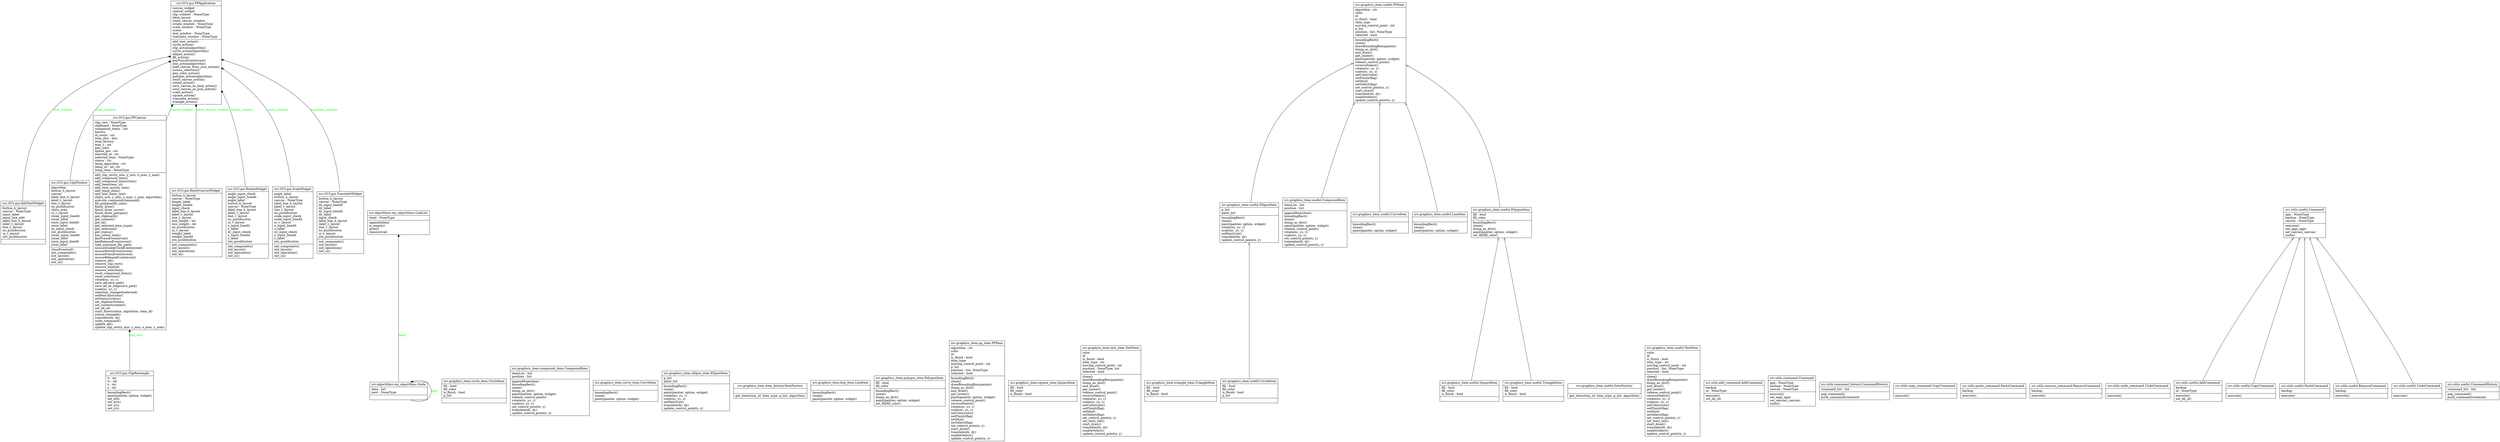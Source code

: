 digraph "classes" {
charset="utf-8"
rankdir=BT
"0" [label="{src.GUI.gui.AddTextWidget|button_h_layout\lcanvas : NoneType\linput_label\linput_line_edit\llabel_line_h_layout\llabel_v_layout\lline_v_layout\lno_pushbuuton\lui_v_layout\lyes_pushbuuton\l|}", shape="record"];
"1" [label="{src.GUI.gui.ClipRectangle|h : int\lw : int\lx : int\ly : int\l|boundingRect()\lpaint(painter, option, widget)\lset_h(h)\lset_w(w)\lset_x(x)\lset_y(y)\l}", shape="record"];
"2" [label="{src.GUI.gui.ClipWindow|algorithm\lbutton_h_layout\lcanvas\llabel_line_h_layout\llabel_v_layout\lline_v_layout\lno_pushbuuton\lshow_area\lui_v_layout\lxmax_input_linedit\lxmax_label\lxmin_input_linedit\lxmin_label\lxy_input_check\lyes_pushbuuton\lymax_input_linedit\lymax_label\lymin_input_linedit\lymin_label\l|closeEvent(a0)\linit_componets()\linit_layout()\linit_operation()\linit_ui()\l}", shape="record"];
"3" [label="{src.GUI.gui.PPApplication|canvas_widget\lcentral_widget\lclip_window : NoneType\lhbox_layout\lreset_canvas_window\lrotate_window : NoneType\lscale_window : NoneType\lscene\ltext_window : NoneType\ltranslate_window : NoneType\l|add_text_action()\lcircle_action()\lclip_action(algorithm)\lcurve_action(algorithm)\lellipse_action()\lfill_action()\lkeyPressEvent(event)\lline_action(algorithm)\lload_canvas_from_json_action()\lmouse_selection()\lpen_color_action()\lpolygon_action(algorithm)\lreset_canvas_action()\lrotate_action()\lsave_canvas_as_bmp_action()\lsave_canvas_as_json_action()\lscale_action()\lsquare_action()\ltranslate_action()\ltriangle_action()\l}", shape="record"];
"4" [label="{src.GUI.gui.PPCanvas|clip_rect : NoneType\lclipboard : NoneType\lcompound_items : set\lhistory\lid_count : int\litem_dict : dict\litem_factory\lmax_z : int\lpen_color\lqueue_pos : int\lselected_id : str\lselected_item : NoneType\lstatus : str\ltemp_algorithm : str\ltemp_id : int, str\ltemp_item : NoneType\l|add_clip_rect(x_min, y_min, x_max, y_max)\ladd_compound_item()\ladd_compound_items(item)\ladd_item(item, id)\ladd_item_aux(id, item)\ladd_temp_item()\ladd_text_item(_text)\lclip(x_min, y_min, x_max, y_max, algorithm)\lexecute_command(command)\lfill_polygon(fill_color)\lfinish_draw()\lfinish_draw_curve()\lfinish_draw_polygon()\lget_clipboard()\lget_context()\lget_id()\lget_selected_item_type()\lget_selection()\lget_status()\lhas_select_item()\lkeyPressEvent(event)\lkeyReleaseEvent(event)\lload_json(json_file_path)\lmouseDoubleClickEvent(event)\lmouseMoveEvent(event)\lmousePressEvent(event)\lmouseReleaseEvent(event)\lremove_all()\lremove_clip_rect()\lremove_item(id)\lremove_selection()\lreset_compound_items()\lreset_selection()\lrotate(xc, yc, r)\lsave_all(save_path)\lsave_all_as_bmp(save_path)\lscale(xc, yc, s)\lselection_changed(selected)\lsetPenColor(color)\lsetStatus(status)\lset_clipboard(item)\lset_context(context)\lset_id(_id)\lstart_draw(status, algorithm, item_id)\lstatus_changed()\ltranslate(dx, dy)\lundo_command()\lupdate_all()\lupdate_clip_rect(x_min, y_min, x_max, y_max)\l}", shape="record"];
"5" [label="{src.GUI.gui.ResetCanvasWidget|button_h_layout\lcanvas : NoneType\lheight_label\lheight_linedit\linput_check\llabel_line_h_layout\llabel_v_layout\lline_v_layout\lmin_height : int\lmin_weight : int\lno_pushbuuton\lui_v_layout\lweight_label\lweight_linedit\lyes_pushbuuton\l|init_componets()\linit_layout()\linit_operation()\linit_ui()\l}", shape="record"];
"6" [label="{src.GUI.gui.RotateWidget|angle_input_check\langle_input_linedit\langle_label\lbutton_h_layout\lcanvas : NoneType\llabel_line_h_layout\llabel_v_layout\lline_v_layout\lno_pushbuuton\lui_v_layout\lx_input_linedit\lx_label\lxy_input_check\ly_input_linedit\ly_label\lyes_pushbuuton\l|init_componets()\linit_layout()\linit_operation()\linit_ui()\l}", shape="record"];
"7" [label="{src.GUI.gui.ScaleWidget|angle_label\lbutton_h_layout\lcanvas : NoneType\llabel_line_h_layout\llabel_v_layout\lline_v_layout\lno_pushbuuton\lscale_input_check\lscale_input_linedit\lui_v_layout\lx_input_linedit\lx_label\lxy_input_check\ly_input_linedit\ly_label\lyes_pushbuuton\l|init_componets()\linit_layout()\linit_operation()\linit_ui()\l}", shape="record"];
"8" [label="{src.GUI.gui.TranslateWidget|button_h_layout\lcanvas : NoneType\ldx_input_linedit\ldx_label\ldy_input_linedit\ldy_label\linput_check\llabel_line_h_layout\llabel_v_layout\lline_v_layout\lno_pushbuuton\lui_v_layout\lyes_pushbuuton\l|init_componets()\linit_layout()\linit_operation()\linit_ui()\l}", shape="record"];
"9" [label="{src.algorithms.my_algorithms.LinkList|head : NoneType\l|append(data)\lis_empty()\lprint()\lremove(val)\l}", shape="record"];
"10" [label="{src.algorithms.my_algorithms.Node|data : list\lnext : NoneType\l|}", shape="record"];
"11" [label="{src.graphics_item.circle_item.CircleItem|fill : bool\lfill_color\lis_finish : bool\lp_list\l|}", shape="record"];
"12" [label="{src.graphics_item.compound_item.CompoundItem|itemList : list\lposition : list\l|appendItem(item)\lboundingRect()\lclone()\ldump_as_dict()\lpaint(painter, option, widget)\lrelease_control_point()\lrotate(xc, yc, r)\lscale(xc, yc, s)\lset_control_point(x, y)\ltranslate(dx, dy)\lupdate_control_point(x, y)\l}", shape="record"];
"13" [label="{src.graphics_item.curve_item.CurveItem|\l|boundingRect()\lclone()\lpaint(painter, option, widget)\l}", shape="record"];
"14" [label="{src.graphics_item.ellipse_item.EllipseItem|p_list\lpaint_list\l|boundingRect()\lclone()\lpaint(painter, option, widget)\lrotate(xc, yc, r)\lscale(xc, yc, s)\lsetPaintList()\ltranslate(dx, dy)\lupdate_control_point(x, y)\l}", shape="record"];
"15" [label="{src.graphics_item.item_factory.ItemFactory|\l|get_item(item_id, item_type, p_list, algorithm)\l}", shape="record"];
"16" [label="{src.graphics_item.line_item.LineItem|\l|boundingRect()\lclone()\lpaint(painter, option, widget)\l}", shape="record"];
"17" [label="{src.graphics_item.polygon_item.PolygonItem|fill : bool\lfill_color\l|boundingRect()\lclone()\ldump_as_dict()\lpaint(painter, option, widget)\lset_fill(fill_color)\l}", shape="record"];
"18" [label="{src.graphics_item.pp_item.PPItem|algorithm : str\lcolor\lid\lis_finish : bool\litem_type\lmoving_control_point : int\lp_list\lposition : list, NoneType\lselected : bool\l|boundingRect()\lclone()\ldrawBoundingBox(painter)\ldump_as_dict()\lend_draw()\lget_center()\lpaint(painter, option, widget)\lrelease_control_point()\lreverseSelect()\lrotate(xc, yc, r)\lscale(xc, yc, s)\lsetColor(color)\lsetFinish(flag)\lsetId(id)\lsetSelect(flag)\lset_control_point(x, y)\lstart_draw()\ltranslate(dx, dy)\lunableSelect()\lupdate_control_point(x, y)\l}", shape="record"];
"19" [label="{src.graphics_item.square_item.SquareItem|fill : bool\lfill_color\lis_finish : bool\l|}", shape="record"];
"20" [label="{src.graphics_item.text_item.TextItem|color\lid\lis_finish : bool\litem_type : str\lmoving_control_point : int\lposition : NoneType, list\lselected : bool\l|clone()\ldrawBoundingBox(painter)\ldump_as_dict()\lend_draw()\lget_center()\lrelease_control_point()\lreverseSelect()\lrotate(xc, yc, r)\lscale(xc, yc, s)\lsetColor(color)\lsetFinish(flag)\lsetId(id)\lsetSelect(flag)\lset_control_point(x, y)\lset_text(_text)\lstart_draw()\ltranslate(dx, dy)\lunableSelect()\lupdate_control_point(x, y)\l}", shape="record"];
"21" [label="{src.graphics_item.triangle_item.TriangleItem|fill : bool\lfill_color\lis_finish : bool\l|}", shape="record"];
"22" [label="{src.graphics_item.useful.CircleItem|fill : bool\lfill_color\lis_finish : bool\lp_list\l|}", shape="record"];
"23" [label="{src.graphics_item.useful.CompoundItem|itemList : list\lposition : list\l|appendItem(item)\lboundingRect()\lclone()\ldump_as_dict()\lpaint(painter, option, widget)\lrelease_control_point()\lrotate(xc, yc, r)\lscale(xc, yc, s)\lset_control_point(x, y)\ltranslate(dx, dy)\lupdate_control_point(x, y)\l}", shape="record"];
"24" [label="{src.graphics_item.useful.CurveItem|\l|boundingRect()\lclone()\lpaint(painter, option, widget)\l}", shape="record"];
"25" [label="{src.graphics_item.useful.EllipseItem|p_list\lpaint_list\l|boundingRect()\lclone()\lpaint(painter, option, widget)\lrotate(xc, yc, r)\lscale(xc, yc, s)\lsetPaintList()\ltranslate(dx, dy)\lupdate_control_point(x, y)\l}", shape="record"];
"26" [label="{src.graphics_item.useful.ItemFactory|\l|get_item(item_id, item_type, p_list, algorithm)\l}", shape="record"];
"27" [label="{src.graphics_item.useful.LineItem|\l|boundingRect()\lclone()\lpaint(painter, option, widget)\l}", shape="record"];
"28" [label="{src.graphics_item.useful.PPItem|algorithm : str\lcolor\lid\lis_finish : bool\litem_type\lmoving_control_point : int\lp_list\lposition : list, NoneType\lselected : bool\l|boundingRect()\lclone()\ldrawBoundingBox(painter)\ldump_as_dict()\lend_draw()\lget_center()\lpaint(painter, option, widget)\lrelease_control_point()\lreverseSelect()\lrotate(xc, yc, r)\lscale(xc, yc, s)\lsetColor(color)\lsetFinish(flag)\lsetId(id)\lsetSelect(flag)\lset_control_point(x, y)\lstart_draw()\ltranslate(dx, dy)\lunableSelect()\lupdate_control_point(x, y)\l}", shape="record"];
"29" [label="{src.graphics_item.useful.PolygonItem|fill : bool\lfill_color\l|boundingRect()\lclone()\ldump_as_dict()\lpaint(painter, option, widget)\lset_fill(fill_color)\l}", shape="record"];
"30" [label="{src.graphics_item.useful.SquareItem|fill : bool\lfill_color\lis_finish : bool\l|}", shape="record"];
"31" [label="{src.graphics_item.useful.TextItem|color\lid\lis_finish : bool\litem_type : str\lmoving_control_point : int\lposition : list, NoneType\lselected : bool\l|clone()\ldrawBoundingBox(painter)\ldump_as_dict()\lend_draw()\lget_center()\lrelease_control_point()\lreverseSelect()\lrotate(xc, yc, r)\lscale(xc, yc, s)\lsetColor(color)\lsetFinish(flag)\lsetId(id)\lsetSelect(flag)\lset_control_point(x, y)\lset_text(_text)\lstart_draw()\ltranslate(dx, dy)\lunableSelect()\lupdate_control_point(x, y)\l}", shape="record"];
"32" [label="{src.graphics_item.useful.TriangleItem|fill : bool\lfill_color\lis_finish : bool\l|}", shape="record"];
"33" [label="{src.utils.add_command.AddCommand|backup\lid : NoneType\l|execute()\lset_id(_id)\l}", shape="record"];
"34" [label="{src.utils.command.Command|app : NoneType\lbackup : NoneType\lcanvas : NoneType\l|execute()\lset_app(_app)\lset_canvas(_canvas)\lundo()\l}", shape="record"];
"35" [label="{src.utils.command_history.CommandHistory|command_list : list\l|pop_command()\lpush_command(commnd)\l}", shape="record"];
"36" [label="{src.utils.copy_command.CopyCommand|\l|execute()\l}", shape="record"];
"37" [label="{src.utils.paste_command.PasteCommand|backup\l|execute()\l}", shape="record"];
"38" [label="{src.utils.remove_command.RemoveCommand|backup\l|execute()\l}", shape="record"];
"39" [label="{src.utils.undo_command.UndoCommand|\l|execute()\l}", shape="record"];
"40" [label="{src.utils.useful.AddCommand|backup\lid : NoneType\l|execute()\lset_id(_id)\l}", shape="record"];
"41" [label="{src.utils.useful.Command|app : NoneType\lbackup : NoneType\lcanvas : NoneType\l|execute()\lset_app(_app)\lset_canvas(_canvas)\lundo()\l}", shape="record"];
"42" [label="{src.utils.useful.CommandHistory|command_list : list\l|pop_command()\lpush_command(commnd)\l}", shape="record"];
"43" [label="{src.utils.useful.CopyCommand|\l|execute()\l}", shape="record"];
"44" [label="{src.utils.useful.PasteCommand|backup\l|execute()\l}", shape="record"];
"45" [label="{src.utils.useful.RemoveCommand|backup\l|execute()\l}", shape="record"];
"46" [label="{src.utils.useful.UndoCommand|\l|execute()\l}", shape="record"];
"22" -> "25" [arrowhead="empty", arrowtail="none"];
"23" -> "28" [arrowhead="empty", arrowtail="none"];
"24" -> "28" [arrowhead="empty", arrowtail="none"];
"25" -> "28" [arrowhead="empty", arrowtail="none"];
"27" -> "28" [arrowhead="empty", arrowtail="none"];
"29" -> "28" [arrowhead="empty", arrowtail="none"];
"30" -> "29" [arrowhead="empty", arrowtail="none"];
"32" -> "29" [arrowhead="empty", arrowtail="none"];
"40" -> "41" [arrowhead="empty", arrowtail="none"];
"43" -> "41" [arrowhead="empty", arrowtail="none"];
"44" -> "41" [arrowhead="empty", arrowtail="none"];
"45" -> "41" [arrowhead="empty", arrowtail="none"];
"46" -> "41" [arrowhead="empty", arrowtail="none"];
"0" -> "3" [arrowhead="diamond", arrowtail="none", fontcolor="green", label="text_window", style="solid"];
"1" -> "4" [arrowhead="diamond", arrowtail="none", fontcolor="green", label="clip_rect", style="solid"];
"2" -> "3" [arrowhead="diamond", arrowtail="none", fontcolor="green", label="scale_window", style="solid"];
"4" -> "3" [arrowhead="diamond", arrowtail="none", fontcolor="green", label="canvas_widget", style="solid"];
"5" -> "3" [arrowhead="diamond", arrowtail="none", fontcolor="green", label="reset_canvas_window", style="solid"];
"6" -> "3" [arrowhead="diamond", arrowtail="none", fontcolor="green", label="rotate_window", style="solid"];
"7" -> "3" [arrowhead="diamond", arrowtail="none", fontcolor="green", label="scale_window", style="solid"];
"8" -> "3" [arrowhead="diamond", arrowtail="none", fontcolor="green", label="translate_window", style="solid"];
"10" -> "9" [arrowhead="diamond", arrowtail="none", fontcolor="green", label="head", style="solid"];
"10" -> "10" [arrowhead="diamond", arrowtail="none", fontcolor="green", label="next", style="solid"];
}
